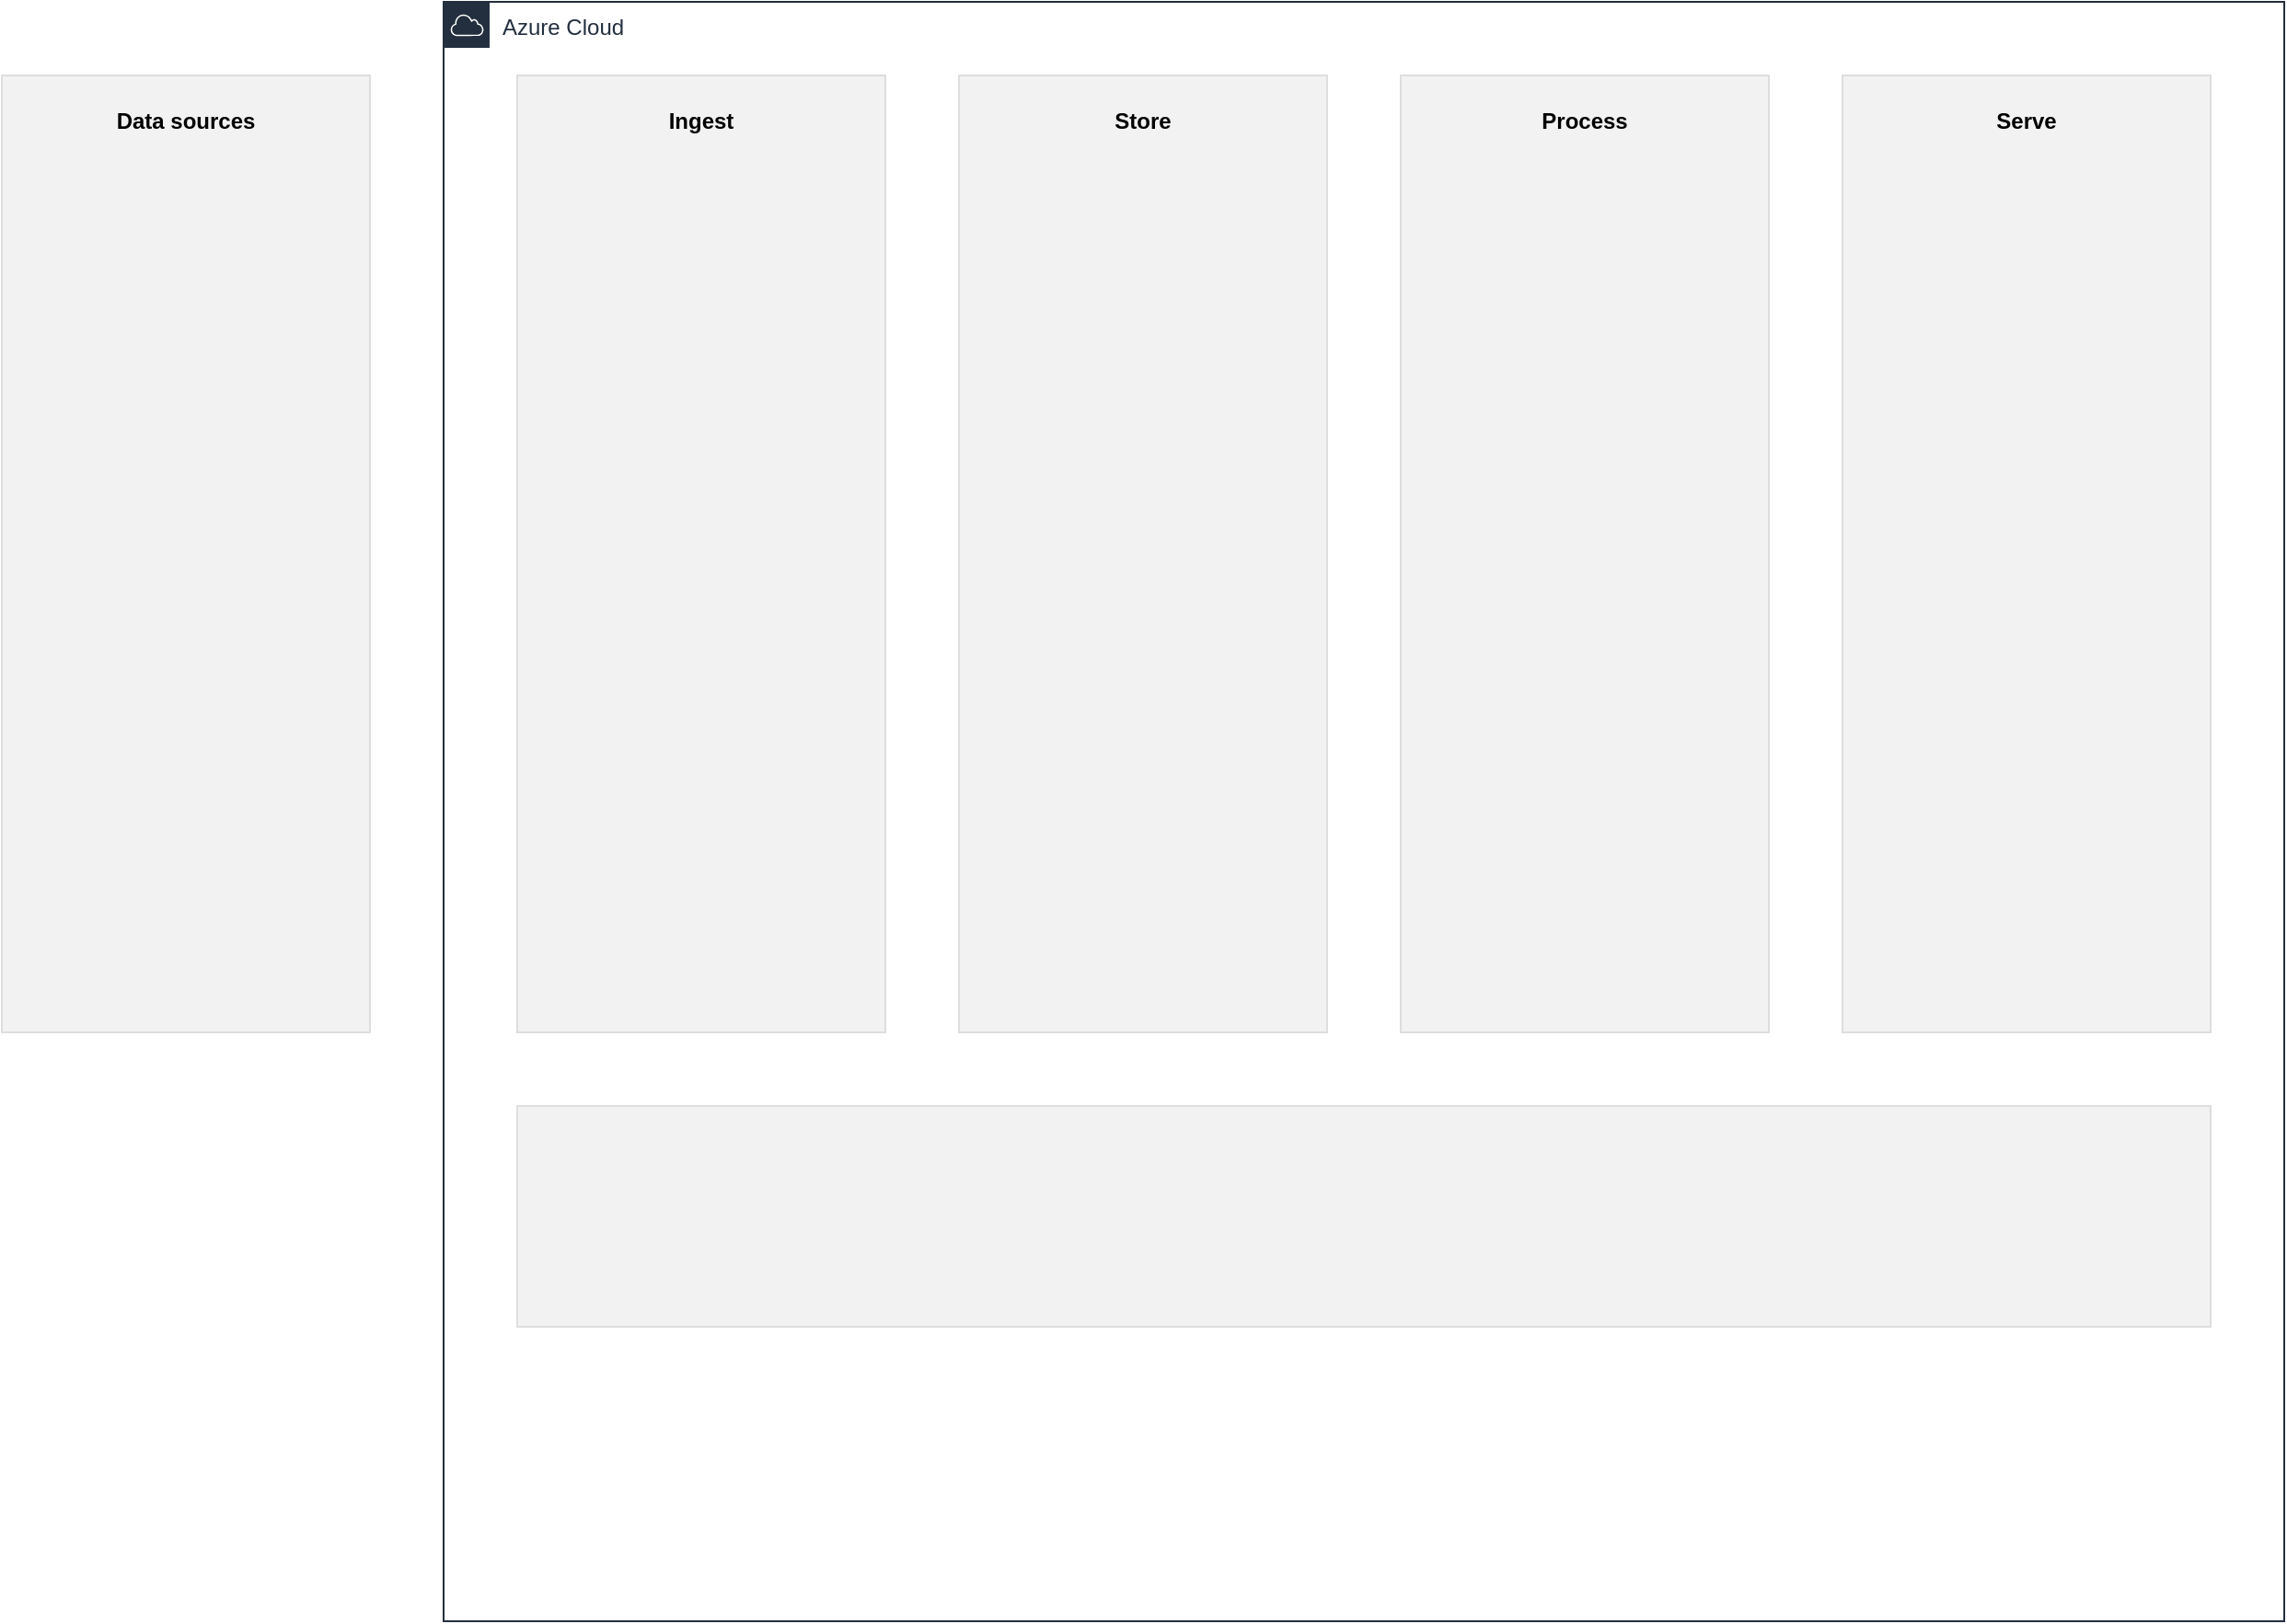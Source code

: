 <mxfile version="21.6.6" type="github">
  <diagram name="Page-1" id="vbewadXqxQKbsspDtFwr">
    <mxGraphModel dx="2876" dy="804" grid="1" gridSize="10" guides="1" tooltips="1" connect="1" arrows="1" fold="1" page="1" pageScale="1" pageWidth="850" pageHeight="1100" math="0" shadow="0">
      <root>
        <mxCell id="0" />
        <mxCell id="1" parent="0" />
        <mxCell id="VQkqaN84CaBkrBaP3wh3-1" value="Azure Cloud" style="points=[[0,0],[0.25,0],[0.5,0],[0.75,0],[1,0],[1,0.25],[1,0.5],[1,0.75],[1,1],[0.75,1],[0.5,1],[0.25,1],[0,1],[0,0.75],[0,0.5],[0,0.25]];outlineConnect=0;gradientColor=none;html=1;whiteSpace=wrap;fontSize=12;fontStyle=0;container=1;pointerEvents=0;collapsible=0;recursiveResize=0;shape=mxgraph.aws4.group;grIcon=mxgraph.aws4.group_aws_cloud;strokeColor=#232F3E;fillColor=#FFFFFF;verticalAlign=top;align=left;spacingLeft=30;fontColor=#232F3E;dashed=0;" vertex="1" parent="1">
          <mxGeometry x="120" y="200" width="1000" height="880" as="geometry" />
        </mxCell>
        <mxCell id="VQkqaN84CaBkrBaP3wh3-5" value="" style="rounded=0;labelBackgroundColor=#FFFFFF;fillColor=#F2F2F2;strokeColor=#DEDEDE;" vertex="1" parent="VQkqaN84CaBkrBaP3wh3-1">
          <mxGeometry x="40" y="600" width="920" height="120" as="geometry" />
        </mxCell>
        <mxCell id="VQkqaN84CaBkrBaP3wh3-6" value="" style="rounded=0;labelBackgroundColor=#FFFFFF;fillColor=#F2F2F2;strokeColor=#DEDEDE;" vertex="1" parent="VQkqaN84CaBkrBaP3wh3-1">
          <mxGeometry x="760" y="40" width="200" height="520" as="geometry" />
        </mxCell>
        <mxCell id="VQkqaN84CaBkrBaP3wh3-10" value="" style="rounded=0;labelBackgroundColor=#FFFFFF;fillColor=#F2F2F2;strokeColor=#DEDEDE;" vertex="1" parent="VQkqaN84CaBkrBaP3wh3-1">
          <mxGeometry x="520" y="40" width="200" height="520" as="geometry" />
        </mxCell>
        <mxCell id="VQkqaN84CaBkrBaP3wh3-13" value="" style="group" vertex="1" connectable="0" parent="VQkqaN84CaBkrBaP3wh3-1">
          <mxGeometry x="40" y="40" width="200" height="520" as="geometry" />
        </mxCell>
        <mxCell id="VQkqaN84CaBkrBaP3wh3-3" value="" style="rounded=0;labelBackgroundColor=#FFFFFF;fillColor=#F2F2F2;strokeColor=#DEDEDE;" vertex="1" parent="VQkqaN84CaBkrBaP3wh3-13">
          <mxGeometry width="200" height="520" as="geometry" />
        </mxCell>
        <mxCell id="VQkqaN84CaBkrBaP3wh3-9" value="&lt;b&gt;Ingest&lt;/b&gt;" style="text;html=1;strokeColor=none;fillColor=none;align=center;verticalAlign=middle;whiteSpace=wrap;rounded=0;" vertex="1" parent="VQkqaN84CaBkrBaP3wh3-13">
          <mxGeometry x="60" y="10" width="80" height="30" as="geometry" />
        </mxCell>
        <mxCell id="VQkqaN84CaBkrBaP3wh3-14" value="" style="group" vertex="1" connectable="0" parent="VQkqaN84CaBkrBaP3wh3-1">
          <mxGeometry x="280" y="40" width="200" height="520" as="geometry" />
        </mxCell>
        <mxCell id="VQkqaN84CaBkrBaP3wh3-4" value="" style="rounded=0;labelBackgroundColor=#FFFFFF;fillColor=#F2F2F2;strokeColor=#DEDEDE;" vertex="1" parent="VQkqaN84CaBkrBaP3wh3-14">
          <mxGeometry width="200" height="520" as="geometry" />
        </mxCell>
        <mxCell id="VQkqaN84CaBkrBaP3wh3-11" value="&lt;b&gt;Store&lt;/b&gt;" style="text;html=1;strokeColor=none;fillColor=none;align=center;verticalAlign=middle;whiteSpace=wrap;rounded=0;" vertex="1" parent="VQkqaN84CaBkrBaP3wh3-14">
          <mxGeometry x="60" y="10" width="80" height="30" as="geometry" />
        </mxCell>
        <mxCell id="VQkqaN84CaBkrBaP3wh3-15" value="&lt;b&gt;Process&lt;/b&gt;" style="text;html=1;strokeColor=none;fillColor=none;align=center;verticalAlign=middle;whiteSpace=wrap;rounded=0;" vertex="1" parent="VQkqaN84CaBkrBaP3wh3-1">
          <mxGeometry x="580" y="50" width="80" height="30" as="geometry" />
        </mxCell>
        <mxCell id="VQkqaN84CaBkrBaP3wh3-16" value="&lt;b&gt;Serve&lt;/b&gt;" style="text;html=1;strokeColor=none;fillColor=none;align=center;verticalAlign=middle;whiteSpace=wrap;rounded=0;" vertex="1" parent="VQkqaN84CaBkrBaP3wh3-1">
          <mxGeometry x="820" y="50" width="80" height="30" as="geometry" />
        </mxCell>
        <mxCell id="VQkqaN84CaBkrBaP3wh3-12" value="" style="group" vertex="1" connectable="0" parent="1">
          <mxGeometry x="-120" y="240" width="200" height="520" as="geometry" />
        </mxCell>
        <mxCell id="VQkqaN84CaBkrBaP3wh3-7" value="" style="rounded=0;labelBackgroundColor=#FFFFFF;fillColor=#F2F2F2;strokeColor=#DEDEDE;" vertex="1" parent="VQkqaN84CaBkrBaP3wh3-12">
          <mxGeometry width="200" height="520" as="geometry" />
        </mxCell>
        <mxCell id="VQkqaN84CaBkrBaP3wh3-8" value="&lt;b&gt;Data sources&lt;/b&gt;" style="text;html=1;strokeColor=none;fillColor=none;align=center;verticalAlign=middle;whiteSpace=wrap;rounded=0;" vertex="1" parent="VQkqaN84CaBkrBaP3wh3-12">
          <mxGeometry x="60" y="10" width="80" height="30" as="geometry" />
        </mxCell>
      </root>
    </mxGraphModel>
  </diagram>
</mxfile>

